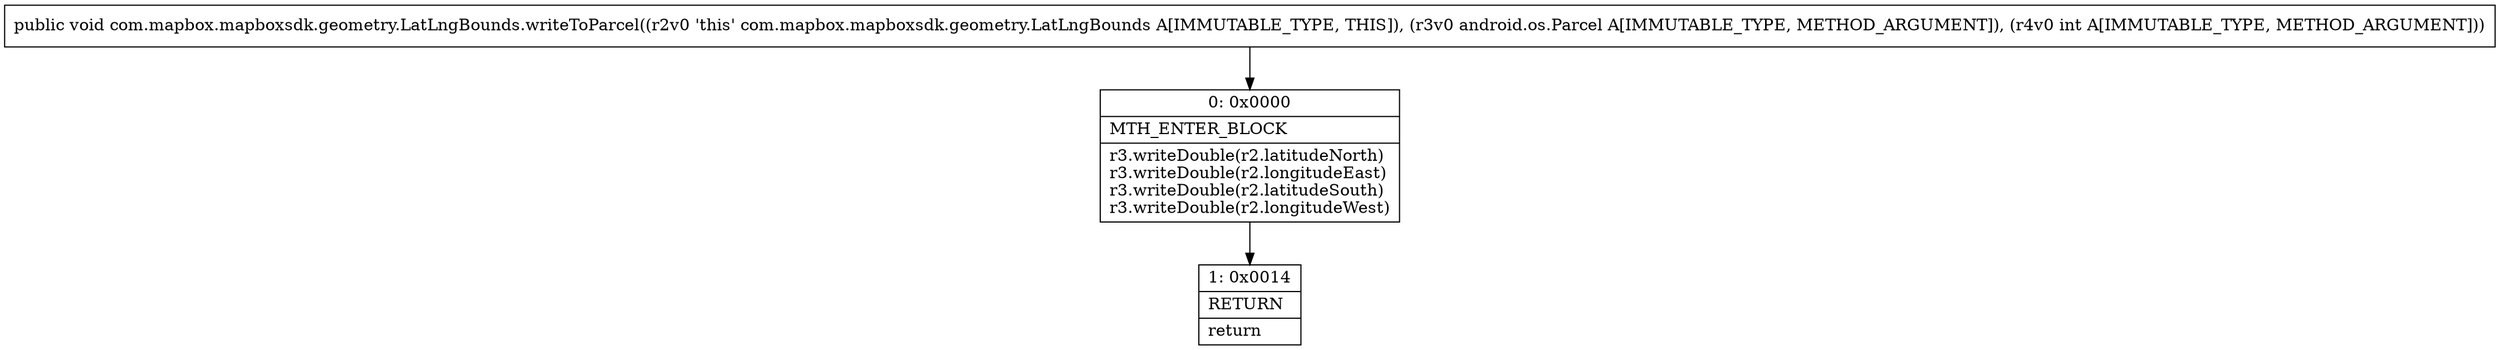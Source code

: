 digraph "CFG forcom.mapbox.mapboxsdk.geometry.LatLngBounds.writeToParcel(Landroid\/os\/Parcel;I)V" {
Node_0 [shape=record,label="{0\:\ 0x0000|MTH_ENTER_BLOCK\l|r3.writeDouble(r2.latitudeNorth)\lr3.writeDouble(r2.longitudeEast)\lr3.writeDouble(r2.latitudeSouth)\lr3.writeDouble(r2.longitudeWest)\l}"];
Node_1 [shape=record,label="{1\:\ 0x0014|RETURN\l|return\l}"];
MethodNode[shape=record,label="{public void com.mapbox.mapboxsdk.geometry.LatLngBounds.writeToParcel((r2v0 'this' com.mapbox.mapboxsdk.geometry.LatLngBounds A[IMMUTABLE_TYPE, THIS]), (r3v0 android.os.Parcel A[IMMUTABLE_TYPE, METHOD_ARGUMENT]), (r4v0 int A[IMMUTABLE_TYPE, METHOD_ARGUMENT])) }"];
MethodNode -> Node_0;
Node_0 -> Node_1;
}

